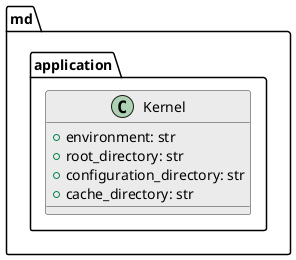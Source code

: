 @startuml

skinparam class {
  BackgroundColor #ebebeb
  ArrowColor      #333
  BorderColor     #333
}

skinparam lineType ortho

package md.application {
  class Kernel {
    + environment: str
    + root_directory: str
    + configuration_directory: str
    + cache_directory: str
  }
}

@enduml
